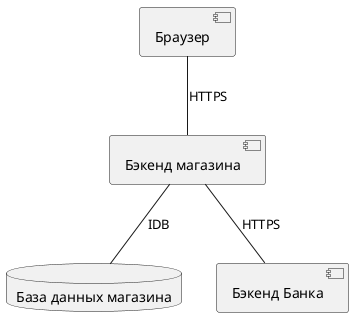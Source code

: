 @startuml
component "Браузер" as Browser
component "Бэкенд магазина" as Backend
database "База данных магазина" as ShopDB
component "Бэкенд Банка" as BankAPI

' Взаимодействие
Browser -- Backend : HTTPS
Backend -- ShopDB : IDB
Backend -- BankAPI : HTTPS
' Browser -- BankAPI : 3D Secure (Проверка платежа)

@enduml